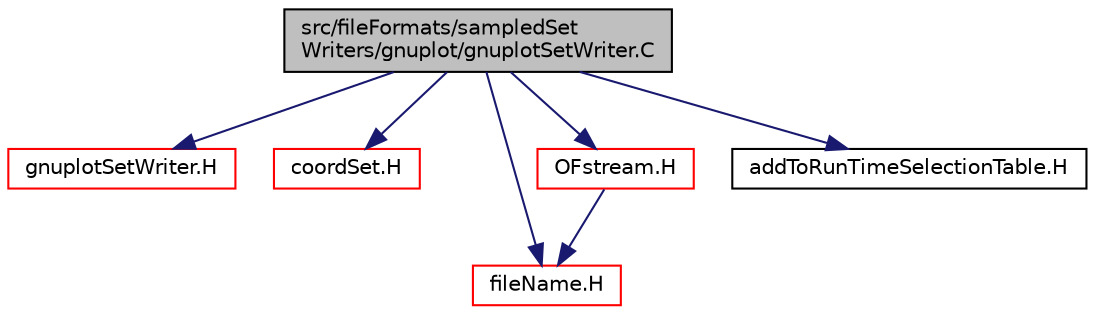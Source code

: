 digraph "src/fileFormats/sampledSetWriters/gnuplot/gnuplotSetWriter.C"
{
  bgcolor="transparent";
  edge [fontname="Helvetica",fontsize="10",labelfontname="Helvetica",labelfontsize="10"];
  node [fontname="Helvetica",fontsize="10",shape=record];
  Node0 [label="src/fileFormats/sampledSet\lWriters/gnuplot/gnuplotSetWriter.C",height=0.2,width=0.4,color="black", fillcolor="grey75", style="filled", fontcolor="black"];
  Node0 -> Node1 [color="midnightblue",fontsize="10",style="solid",fontname="Helvetica"];
  Node1 [label="gnuplotSetWriter.H",height=0.2,width=0.4,color="red",URL="$a01148.html"];
  Node0 -> Node117 [color="midnightblue",fontsize="10",style="solid",fontname="Helvetica"];
  Node117 [label="coordSet.H",height=0.2,width=0.4,color="red",URL="$a01118.html"];
  Node0 -> Node3 [color="midnightblue",fontsize="10",style="solid",fontname="Helvetica"];
  Node3 [label="fileName.H",height=0.2,width=0.4,color="red",URL="$a13436.html"];
  Node0 -> Node131 [color="midnightblue",fontsize="10",style="solid",fontname="Helvetica"];
  Node131 [label="OFstream.H",height=0.2,width=0.4,color="red",URL="$a09791.html"];
  Node131 -> Node3 [color="midnightblue",fontsize="10",style="solid",fontname="Helvetica"];
  Node0 -> Node133 [color="midnightblue",fontsize="10",style="solid",fontname="Helvetica"];
  Node133 [label="addToRunTimeSelectionTable.H",height=0.2,width=0.4,color="black",URL="$a09989.html",tooltip="Macros for easy insertion into run-time selection tables. "];
}
